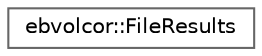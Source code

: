 digraph "Graphical Class Hierarchy"
{
 // LATEX_PDF_SIZE
  bgcolor="transparent";
  edge [fontname=Helvetica,fontsize=10,labelfontname=Helvetica,labelfontsize=10];
  node [fontname=Helvetica,fontsize=10,shape=box,height=0.2,width=0.4];
  rankdir="LR";
  Node0 [id="Node000000",label="ebvolcor::FileResults",height=0.2,width=0.4,color="grey40", fillcolor="white", style="filled",URL="$structebvolcor_1_1FileResults.html",tooltip=" "];
}
